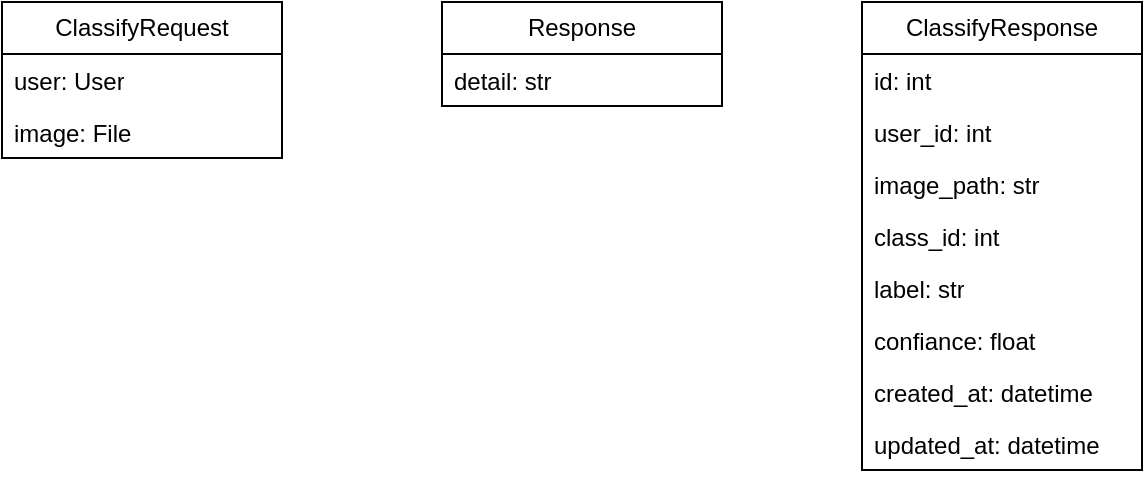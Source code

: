 <mxfile>
    <diagram id="WYdIeu_BK1DWqLRegu9o" name="classify">
        <mxGraphModel dx="1776" dy="779" grid="1" gridSize="10" guides="1" tooltips="1" connect="1" arrows="1" fold="1" page="1" pageScale="1" pageWidth="850" pageHeight="1100" math="0" shadow="0">
            <root>
                <mxCell id="0"/>
                <mxCell id="1" parent="0"/>
                <mxCell id="2" value="ClassifyRequest" style="swimlane;fontStyle=0;childLayout=stackLayout;horizontal=1;startSize=26;fillColor=none;horizontalStack=0;resizeParent=1;resizeParentMax=0;resizeLast=0;collapsible=1;marginBottom=0;whiteSpace=wrap;html=1;" vertex="1" parent="1">
                    <mxGeometry x="100" y="280" width="140" height="78" as="geometry"/>
                </mxCell>
                <mxCell id="3" value="user: User" style="text;strokeColor=none;fillColor=none;align=left;verticalAlign=top;spacingLeft=4;spacingRight=4;overflow=hidden;rotatable=0;points=[[0,0.5],[1,0.5]];portConstraint=eastwest;whiteSpace=wrap;html=1;" vertex="1" parent="2">
                    <mxGeometry y="26" width="140" height="26" as="geometry"/>
                </mxCell>
                <mxCell id="4" value="image: File" style="text;strokeColor=none;fillColor=none;align=left;verticalAlign=top;spacingLeft=4;spacingRight=4;overflow=hidden;rotatable=0;points=[[0,0.5],[1,0.5]];portConstraint=eastwest;whiteSpace=wrap;html=1;" vertex="1" parent="2">
                    <mxGeometry y="52" width="140" height="26" as="geometry"/>
                </mxCell>
                <mxCell id="6" value="Response" style="swimlane;fontStyle=0;childLayout=stackLayout;horizontal=1;startSize=26;fillColor=none;horizontalStack=0;resizeParent=1;resizeParentMax=0;resizeLast=0;collapsible=1;marginBottom=0;whiteSpace=wrap;html=1;" vertex="1" parent="1">
                    <mxGeometry x="320" y="280" width="140" height="52" as="geometry"/>
                </mxCell>
                <mxCell id="7" value="detail: str" style="text;strokeColor=none;fillColor=none;align=left;verticalAlign=top;spacingLeft=4;spacingRight=4;overflow=hidden;rotatable=0;points=[[0,0.5],[1,0.5]];portConstraint=eastwest;whiteSpace=wrap;html=1;" vertex="1" parent="6">
                    <mxGeometry y="26" width="140" height="26" as="geometry"/>
                </mxCell>
                <mxCell id="y7dhqtPhDFBredkb-HuH-7" value="ClassifyResponse" style="swimlane;fontStyle=0;childLayout=stackLayout;horizontal=1;startSize=26;fillColor=none;horizontalStack=0;resizeParent=1;resizeParentMax=0;resizeLast=0;collapsible=1;marginBottom=0;whiteSpace=wrap;html=1;" vertex="1" parent="1">
                    <mxGeometry x="530" y="280" width="140" height="234" as="geometry"/>
                </mxCell>
                <mxCell id="y7dhqtPhDFBredkb-HuH-11" value="id: int" style="text;strokeColor=none;fillColor=none;align=left;verticalAlign=top;spacingLeft=4;spacingRight=4;overflow=hidden;rotatable=0;points=[[0,0.5],[1,0.5]];portConstraint=eastwest;whiteSpace=wrap;html=1;" vertex="1" parent="y7dhqtPhDFBredkb-HuH-7">
                    <mxGeometry y="26" width="140" height="26" as="geometry"/>
                </mxCell>
                <mxCell id="y7dhqtPhDFBredkb-HuH-12" value="user_id: int" style="text;strokeColor=none;fillColor=none;align=left;verticalAlign=top;spacingLeft=4;spacingRight=4;overflow=hidden;rotatable=0;points=[[0,0.5],[1,0.5]];portConstraint=eastwest;whiteSpace=wrap;html=1;" vertex="1" parent="y7dhqtPhDFBredkb-HuH-7">
                    <mxGeometry y="52" width="140" height="26" as="geometry"/>
                </mxCell>
                <mxCell id="y7dhqtPhDFBredkb-HuH-13" value="image_path: str" style="text;strokeColor=none;fillColor=none;align=left;verticalAlign=top;spacingLeft=4;spacingRight=4;overflow=hidden;rotatable=0;points=[[0,0.5],[1,0.5]];portConstraint=eastwest;whiteSpace=wrap;html=1;" vertex="1" parent="y7dhqtPhDFBredkb-HuH-7">
                    <mxGeometry y="78" width="140" height="26" as="geometry"/>
                </mxCell>
                <mxCell id="y7dhqtPhDFBredkb-HuH-8" value="class_id: int" style="text;strokeColor=none;fillColor=none;align=left;verticalAlign=top;spacingLeft=4;spacingRight=4;overflow=hidden;rotatable=0;points=[[0,0.5],[1,0.5]];portConstraint=eastwest;whiteSpace=wrap;html=1;" vertex="1" parent="y7dhqtPhDFBredkb-HuH-7">
                    <mxGeometry y="104" width="140" height="26" as="geometry"/>
                </mxCell>
                <mxCell id="y7dhqtPhDFBredkb-HuH-9" value="label: str" style="text;strokeColor=none;fillColor=none;align=left;verticalAlign=top;spacingLeft=4;spacingRight=4;overflow=hidden;rotatable=0;points=[[0,0.5],[1,0.5]];portConstraint=eastwest;whiteSpace=wrap;html=1;" vertex="1" parent="y7dhqtPhDFBredkb-HuH-7">
                    <mxGeometry y="130" width="140" height="26" as="geometry"/>
                </mxCell>
                <mxCell id="y7dhqtPhDFBredkb-HuH-10" value="confiance: float" style="text;strokeColor=none;fillColor=none;align=left;verticalAlign=top;spacingLeft=4;spacingRight=4;overflow=hidden;rotatable=0;points=[[0,0.5],[1,0.5]];portConstraint=eastwest;whiteSpace=wrap;html=1;" vertex="1" parent="y7dhqtPhDFBredkb-HuH-7">
                    <mxGeometry y="156" width="140" height="26" as="geometry"/>
                </mxCell>
                <mxCell id="y7dhqtPhDFBredkb-HuH-14" value="created_at: datetime" style="text;strokeColor=none;fillColor=none;align=left;verticalAlign=top;spacingLeft=4;spacingRight=4;overflow=hidden;rotatable=0;points=[[0,0.5],[1,0.5]];portConstraint=eastwest;whiteSpace=wrap;html=1;" vertex="1" parent="y7dhqtPhDFBredkb-HuH-7">
                    <mxGeometry y="182" width="140" height="26" as="geometry"/>
                </mxCell>
                <mxCell id="y7dhqtPhDFBredkb-HuH-15" value="updated_at: datetime" style="text;strokeColor=none;fillColor=none;align=left;verticalAlign=top;spacingLeft=4;spacingRight=4;overflow=hidden;rotatable=0;points=[[0,0.5],[1,0.5]];portConstraint=eastwest;whiteSpace=wrap;html=1;" vertex="1" parent="y7dhqtPhDFBredkb-HuH-7">
                    <mxGeometry y="208" width="140" height="26" as="geometry"/>
                </mxCell>
            </root>
        </mxGraphModel>
    </diagram>
    <diagram id="gpAUwxgRlr3AVA4MVgaw" name="auth">
        <mxGraphModel dx="1776" dy="779" grid="1" gridSize="10" guides="1" tooltips="1" connect="1" arrows="1" fold="1" page="1" pageScale="1" pageWidth="850" pageHeight="1100" math="0" shadow="0">
            <root>
                <mxCell id="0"/>
                <mxCell id="1" parent="0"/>
                <mxCell id="mNdo8jQailU4f9hUPkYa-1" value="UserCreate" style="swimlane;fontStyle=0;childLayout=stackLayout;horizontal=1;startSize=26;fillColor=none;horizontalStack=0;resizeParent=1;resizeParentMax=0;resizeLast=0;collapsible=1;marginBottom=0;whiteSpace=wrap;html=1;" vertex="1" parent="1">
                    <mxGeometry x="160" y="270" width="140" height="104" as="geometry"/>
                </mxCell>
                <mxCell id="mNdo8jQailU4f9hUPkYa-2" value="name: str" style="text;strokeColor=none;fillColor=none;align=left;verticalAlign=top;spacingLeft=4;spacingRight=4;overflow=hidden;rotatable=0;points=[[0,0.5],[1,0.5]];portConstraint=eastwest;whiteSpace=wrap;html=1;" vertex="1" parent="mNdo8jQailU4f9hUPkYa-1">
                    <mxGeometry y="26" width="140" height="26" as="geometry"/>
                </mxCell>
                <mxCell id="mNdo8jQailU4f9hUPkYa-3" value="email: str" style="text;strokeColor=none;fillColor=none;align=left;verticalAlign=top;spacingLeft=4;spacingRight=4;overflow=hidden;rotatable=0;points=[[0,0.5],[1,0.5]];portConstraint=eastwest;whiteSpace=wrap;html=1;" vertex="1" parent="mNdo8jQailU4f9hUPkYa-1">
                    <mxGeometry y="52" width="140" height="26" as="geometry"/>
                </mxCell>
                <mxCell id="mNdo8jQailU4f9hUPkYa-4" value="password: str" style="text;strokeColor=none;fillColor=none;align=left;verticalAlign=top;spacingLeft=4;spacingRight=4;overflow=hidden;rotatable=0;points=[[0,0.5],[1,0.5]];portConstraint=eastwest;whiteSpace=wrap;html=1;" vertex="1" parent="mNdo8jQailU4f9hUPkYa-1">
                    <mxGeometry y="78" width="140" height="26" as="geometry"/>
                </mxCell>
                <mxCell id="mNdo8jQailU4f9hUPkYa-5" value="UserUpdate" style="swimlane;fontStyle=0;childLayout=stackLayout;horizontal=1;startSize=26;fillColor=none;horizontalStack=0;resizeParent=1;resizeParentMax=0;resizeLast=0;collapsible=1;marginBottom=0;whiteSpace=wrap;html=1;" vertex="1" parent="1">
                    <mxGeometry x="370" y="270" width="140" height="104" as="geometry"/>
                </mxCell>
                <mxCell id="mNdo8jQailU4f9hUPkYa-6" value="name: str | null" style="text;strokeColor=none;fillColor=none;align=left;verticalAlign=top;spacingLeft=4;spacingRight=4;overflow=hidden;rotatable=0;points=[[0,0.5],[1,0.5]];portConstraint=eastwest;whiteSpace=wrap;html=1;" vertex="1" parent="mNdo8jQailU4f9hUPkYa-5">
                    <mxGeometry y="26" width="140" height="26" as="geometry"/>
                </mxCell>
                <mxCell id="mNdo8jQailU4f9hUPkYa-7" value="email: str | null" style="text;strokeColor=none;fillColor=none;align=left;verticalAlign=top;spacingLeft=4;spacingRight=4;overflow=hidden;rotatable=0;points=[[0,0.5],[1,0.5]];portConstraint=eastwest;whiteSpace=wrap;html=1;" vertex="1" parent="mNdo8jQailU4f9hUPkYa-5">
                    <mxGeometry y="52" width="140" height="26" as="geometry"/>
                </mxCell>
                <mxCell id="mNdo8jQailU4f9hUPkYa-8" value="password: str&amp;nbsp; | null" style="text;strokeColor=none;fillColor=none;align=left;verticalAlign=top;spacingLeft=4;spacingRight=4;overflow=hidden;rotatable=0;points=[[0,0.5],[1,0.5]];portConstraint=eastwest;whiteSpace=wrap;html=1;" vertex="1" parent="mNdo8jQailU4f9hUPkYa-5">
                    <mxGeometry y="78" width="140" height="26" as="geometry"/>
                </mxCell>
                <mxCell id="mNdo8jQailU4f9hUPkYa-9" value="UserResponse" style="swimlane;fontStyle=0;childLayout=stackLayout;horizontal=1;startSize=26;fillColor=none;horizontalStack=0;resizeParent=1;resizeParentMax=0;resizeLast=0;collapsible=1;marginBottom=0;whiteSpace=wrap;html=1;" vertex="1" parent="1">
                    <mxGeometry x="560" y="270" width="140" height="182" as="geometry"/>
                </mxCell>
                <mxCell id="mNdo8jQailU4f9hUPkYa-13" value="id: int" style="text;strokeColor=none;fillColor=none;align=left;verticalAlign=top;spacingLeft=4;spacingRight=4;overflow=hidden;rotatable=0;points=[[0,0.5],[1,0.5]];portConstraint=eastwest;whiteSpace=wrap;html=1;" vertex="1" parent="mNdo8jQailU4f9hUPkYa-9">
                    <mxGeometry y="26" width="140" height="26" as="geometry"/>
                </mxCell>
                <mxCell id="mNdo8jQailU4f9hUPkYa-10" value="name: str" style="text;strokeColor=none;fillColor=none;align=left;verticalAlign=top;spacingLeft=4;spacingRight=4;overflow=hidden;rotatable=0;points=[[0,0.5],[1,0.5]];portConstraint=eastwest;whiteSpace=wrap;html=1;" vertex="1" parent="mNdo8jQailU4f9hUPkYa-9">
                    <mxGeometry y="52" width="140" height="26" as="geometry"/>
                </mxCell>
                <mxCell id="mNdo8jQailU4f9hUPkYa-11" value="email: str" style="text;strokeColor=none;fillColor=none;align=left;verticalAlign=top;spacingLeft=4;spacingRight=4;overflow=hidden;rotatable=0;points=[[0,0.5],[1,0.5]];portConstraint=eastwest;whiteSpace=wrap;html=1;" vertex="1" parent="mNdo8jQailU4f9hUPkYa-9">
                    <mxGeometry y="78" width="140" height="26" as="geometry"/>
                </mxCell>
                <mxCell id="mNdo8jQailU4f9hUPkYa-12" value="password: str" style="text;strokeColor=none;fillColor=none;align=left;verticalAlign=top;spacingLeft=4;spacingRight=4;overflow=hidden;rotatable=0;points=[[0,0.5],[1,0.5]];portConstraint=eastwest;whiteSpace=wrap;html=1;" vertex="1" parent="mNdo8jQailU4f9hUPkYa-9">
                    <mxGeometry y="104" width="140" height="26" as="geometry"/>
                </mxCell>
                <mxCell id="mNdo8jQailU4f9hUPkYa-14" value="created_at: datetime" style="text;strokeColor=none;fillColor=none;align=left;verticalAlign=top;spacingLeft=4;spacingRight=4;overflow=hidden;rotatable=0;points=[[0,0.5],[1,0.5]];portConstraint=eastwest;whiteSpace=wrap;html=1;" vertex="1" parent="mNdo8jQailU4f9hUPkYa-9">
                    <mxGeometry y="130" width="140" height="26" as="geometry"/>
                </mxCell>
                <mxCell id="mNdo8jQailU4f9hUPkYa-15" value="updated_at: datetime" style="text;strokeColor=none;fillColor=none;align=left;verticalAlign=top;spacingLeft=4;spacingRight=4;overflow=hidden;rotatable=0;points=[[0,0.5],[1,0.5]];portConstraint=eastwest;whiteSpace=wrap;html=1;" vertex="1" parent="mNdo8jQailU4f9hUPkYa-9">
                    <mxGeometry y="156" width="140" height="26" as="geometry"/>
                </mxCell>
                <mxCell id="FBMhWOEaJVVIKRrUgNW2-1" value="LoginRequest" style="swimlane;fontStyle=0;childLayout=stackLayout;horizontal=1;startSize=26;fillColor=none;horizontalStack=0;resizeParent=1;resizeParentMax=0;resizeLast=0;collapsible=1;marginBottom=0;whiteSpace=wrap;html=1;" vertex="1" parent="1">
                    <mxGeometry x="120" y="560" width="140" height="78" as="geometry"/>
                </mxCell>
                <mxCell id="FBMhWOEaJVVIKRrUgNW2-2" value="email: str" style="text;strokeColor=none;fillColor=none;align=left;verticalAlign=top;spacingLeft=4;spacingRight=4;overflow=hidden;rotatable=0;points=[[0,0.5],[1,0.5]];portConstraint=eastwest;whiteSpace=wrap;html=1;" vertex="1" parent="FBMhWOEaJVVIKRrUgNW2-1">
                    <mxGeometry y="26" width="140" height="26" as="geometry"/>
                </mxCell>
                <mxCell id="FBMhWOEaJVVIKRrUgNW2-3" value="password: str" style="text;strokeColor=none;fillColor=none;align=left;verticalAlign=top;spacingLeft=4;spacingRight=4;overflow=hidden;rotatable=0;points=[[0,0.5],[1,0.5]];portConstraint=eastwest;whiteSpace=wrap;html=1;" vertex="1" parent="FBMhWOEaJVVIKRrUgNW2-1">
                    <mxGeometry y="52" width="140" height="26" as="geometry"/>
                </mxCell>
                <mxCell id="FBMhWOEaJVVIKRrUgNW2-5" value="LoginResponse" style="swimlane;fontStyle=0;childLayout=stackLayout;horizontal=1;startSize=26;fillColor=none;horizontalStack=0;resizeParent=1;resizeParentMax=0;resizeLast=0;collapsible=1;marginBottom=0;whiteSpace=wrap;html=1;" vertex="1" parent="1">
                    <mxGeometry x="320" y="550" width="140" height="78" as="geometry"/>
                </mxCell>
                <mxCell id="FBMhWOEaJVVIKRrUgNW2-6" value="access_token:&amp;nbsp; str" style="text;strokeColor=none;fillColor=none;align=left;verticalAlign=top;spacingLeft=4;spacingRight=4;overflow=hidden;rotatable=0;points=[[0,0.5],[1,0.5]];portConstraint=eastwest;whiteSpace=wrap;html=1;" vertex="1" parent="FBMhWOEaJVVIKRrUgNW2-5">
                    <mxGeometry y="26" width="140" height="26" as="geometry"/>
                </mxCell>
                <mxCell id="FBMhWOEaJVVIKRrUgNW2-7" value="user: UserResponse" style="text;strokeColor=none;fillColor=none;align=left;verticalAlign=top;spacingLeft=4;spacingRight=4;overflow=hidden;rotatable=0;points=[[0,0.5],[1,0.5]];portConstraint=eastwest;whiteSpace=wrap;html=1;" vertex="1" parent="FBMhWOEaJVVIKRrUgNW2-5">
                    <mxGeometry y="52" width="140" height="26" as="geometry"/>
                </mxCell>
            </root>
        </mxGraphModel>
    </diagram>
</mxfile>